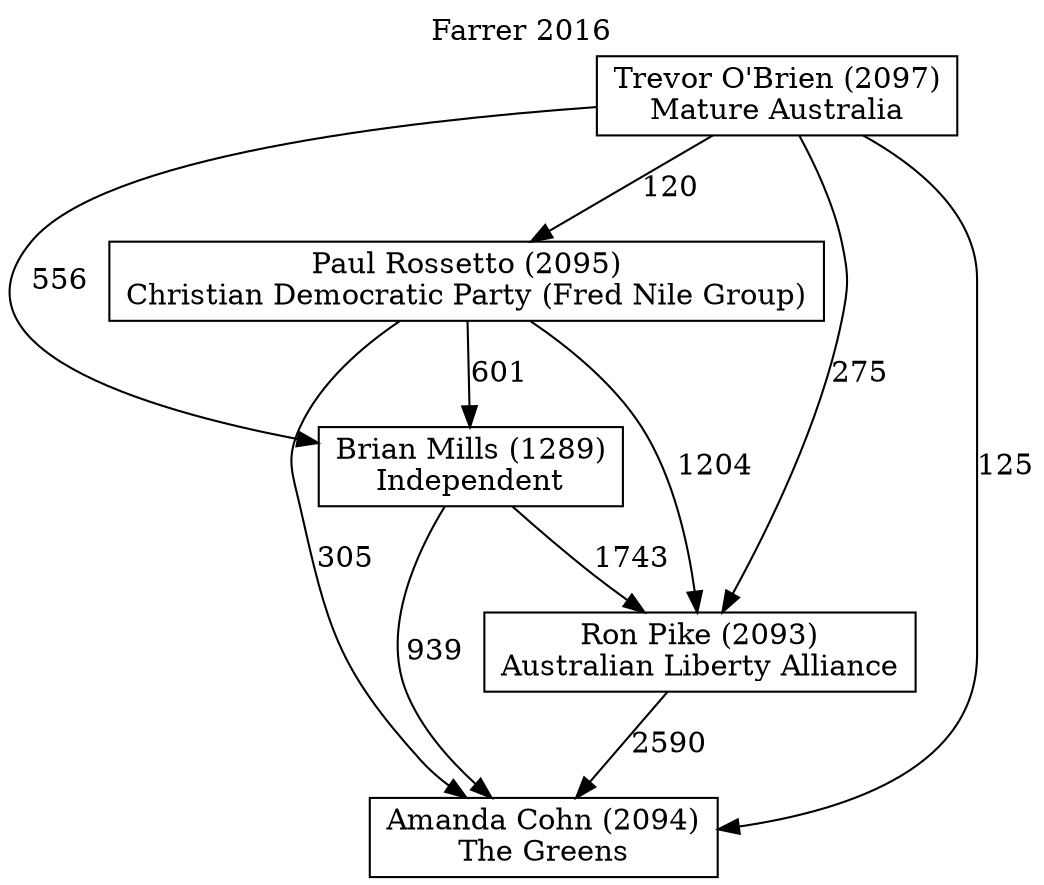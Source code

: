 // House preference flow
digraph "Amanda Cohn (2094)_Farrer_2016" {
	graph [label="Farrer 2016" labelloc=t mclimit=10]
	node [shape=box]
	"Amanda Cohn (2094)" [label="Amanda Cohn (2094)
The Greens"]
	"Brian Mills (1289)" [label="Brian Mills (1289)
Independent"]
	"Paul Rossetto (2095)" [label="Paul Rossetto (2095)
Christian Democratic Party (Fred Nile Group)"]
	"Ron Pike (2093)" [label="Ron Pike (2093)
Australian Liberty Alliance"]
	"Trevor O'Brien (2097)" [label="Trevor O'Brien (2097)
Mature Australia"]
	"Brian Mills (1289)" -> "Amanda Cohn (2094)" [label=939]
	"Brian Mills (1289)" -> "Ron Pike (2093)" [label=1743]
	"Paul Rossetto (2095)" -> "Amanda Cohn (2094)" [label=305]
	"Paul Rossetto (2095)" -> "Brian Mills (1289)" [label=601]
	"Paul Rossetto (2095)" -> "Ron Pike (2093)" [label=1204]
	"Ron Pike (2093)" -> "Amanda Cohn (2094)" [label=2590]
	"Trevor O'Brien (2097)" -> "Amanda Cohn (2094)" [label=125]
	"Trevor O'Brien (2097)" -> "Brian Mills (1289)" [label=556]
	"Trevor O'Brien (2097)" -> "Paul Rossetto (2095)" [label=120]
	"Trevor O'Brien (2097)" -> "Ron Pike (2093)" [label=275]
}
